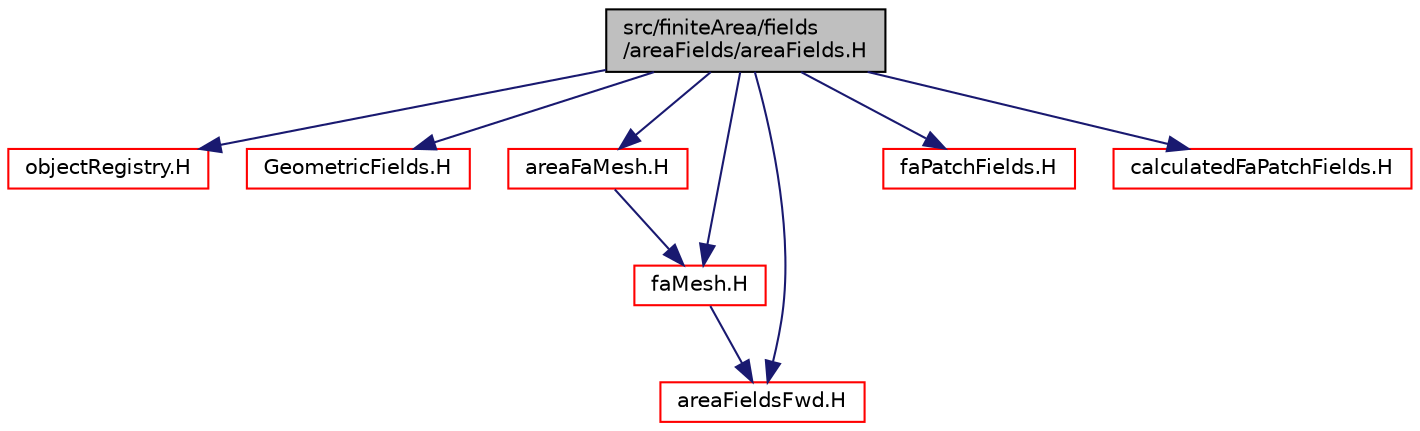 digraph "src/finiteArea/fields/areaFields/areaFields.H"
{
  bgcolor="transparent";
  edge [fontname="Helvetica",fontsize="10",labelfontname="Helvetica",labelfontsize="10"];
  node [fontname="Helvetica",fontsize="10",shape=record];
  Node1 [label="src/finiteArea/fields\l/areaFields/areaFields.H",height=0.2,width=0.4,color="black", fillcolor="grey75", style="filled" fontcolor="black"];
  Node1 -> Node2 [color="midnightblue",fontsize="10",style="solid",fontname="Helvetica"];
  Node2 [label="objectRegistry.H",height=0.2,width=0.4,color="red",URL="$objectRegistry_8H.html"];
  Node1 -> Node3 [color="midnightblue",fontsize="10",style="solid",fontname="Helvetica"];
  Node3 [label="GeometricFields.H",height=0.2,width=0.4,color="red",URL="$GeometricFields_8H.html",tooltip="The standard GeometricField types. "];
  Node1 -> Node4 [color="midnightblue",fontsize="10",style="solid",fontname="Helvetica"];
  Node4 [label="areaFaMesh.H",height=0.2,width=0.4,color="red",URL="$areaFaMesh_8H.html"];
  Node4 -> Node5 [color="midnightblue",fontsize="10",style="solid",fontname="Helvetica"];
  Node5 [label="faMesh.H",height=0.2,width=0.4,color="red",URL="$faMesh_8H.html"];
  Node5 -> Node6 [color="midnightblue",fontsize="10",style="solid",fontname="Helvetica"];
  Node6 [label="areaFieldsFwd.H",height=0.2,width=0.4,color="red",URL="$areaFieldsFwd_8H.html",tooltip="Forwards and collection of common area field types. "];
  Node1 -> Node5 [color="midnightblue",fontsize="10",style="solid",fontname="Helvetica"];
  Node1 -> Node7 [color="midnightblue",fontsize="10",style="solid",fontname="Helvetica"];
  Node7 [label="faPatchFields.H",height=0.2,width=0.4,color="red",URL="$faPatchFields_8H.html"];
  Node1 -> Node6 [color="midnightblue",fontsize="10",style="solid",fontname="Helvetica"];
  Node1 -> Node8 [color="midnightblue",fontsize="10",style="solid",fontname="Helvetica"];
  Node8 [label="calculatedFaPatchFields.H",height=0.2,width=0.4,color="red",URL="$calculatedFaPatchFields_8H.html"];
}
